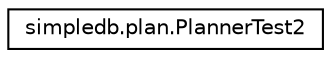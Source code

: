 digraph "Graphical Class Hierarchy"
{
  edge [fontname="Helvetica",fontsize="10",labelfontname="Helvetica",labelfontsize="10"];
  node [fontname="Helvetica",fontsize="10",shape=record];
  rankdir="LR";
  Node0 [label="simpledb.plan.PlannerTest2",height=0.2,width=0.4,color="black", fillcolor="white", style="filled",URL="$classsimpledb_1_1plan_1_1PlannerTest2.html"];
}
